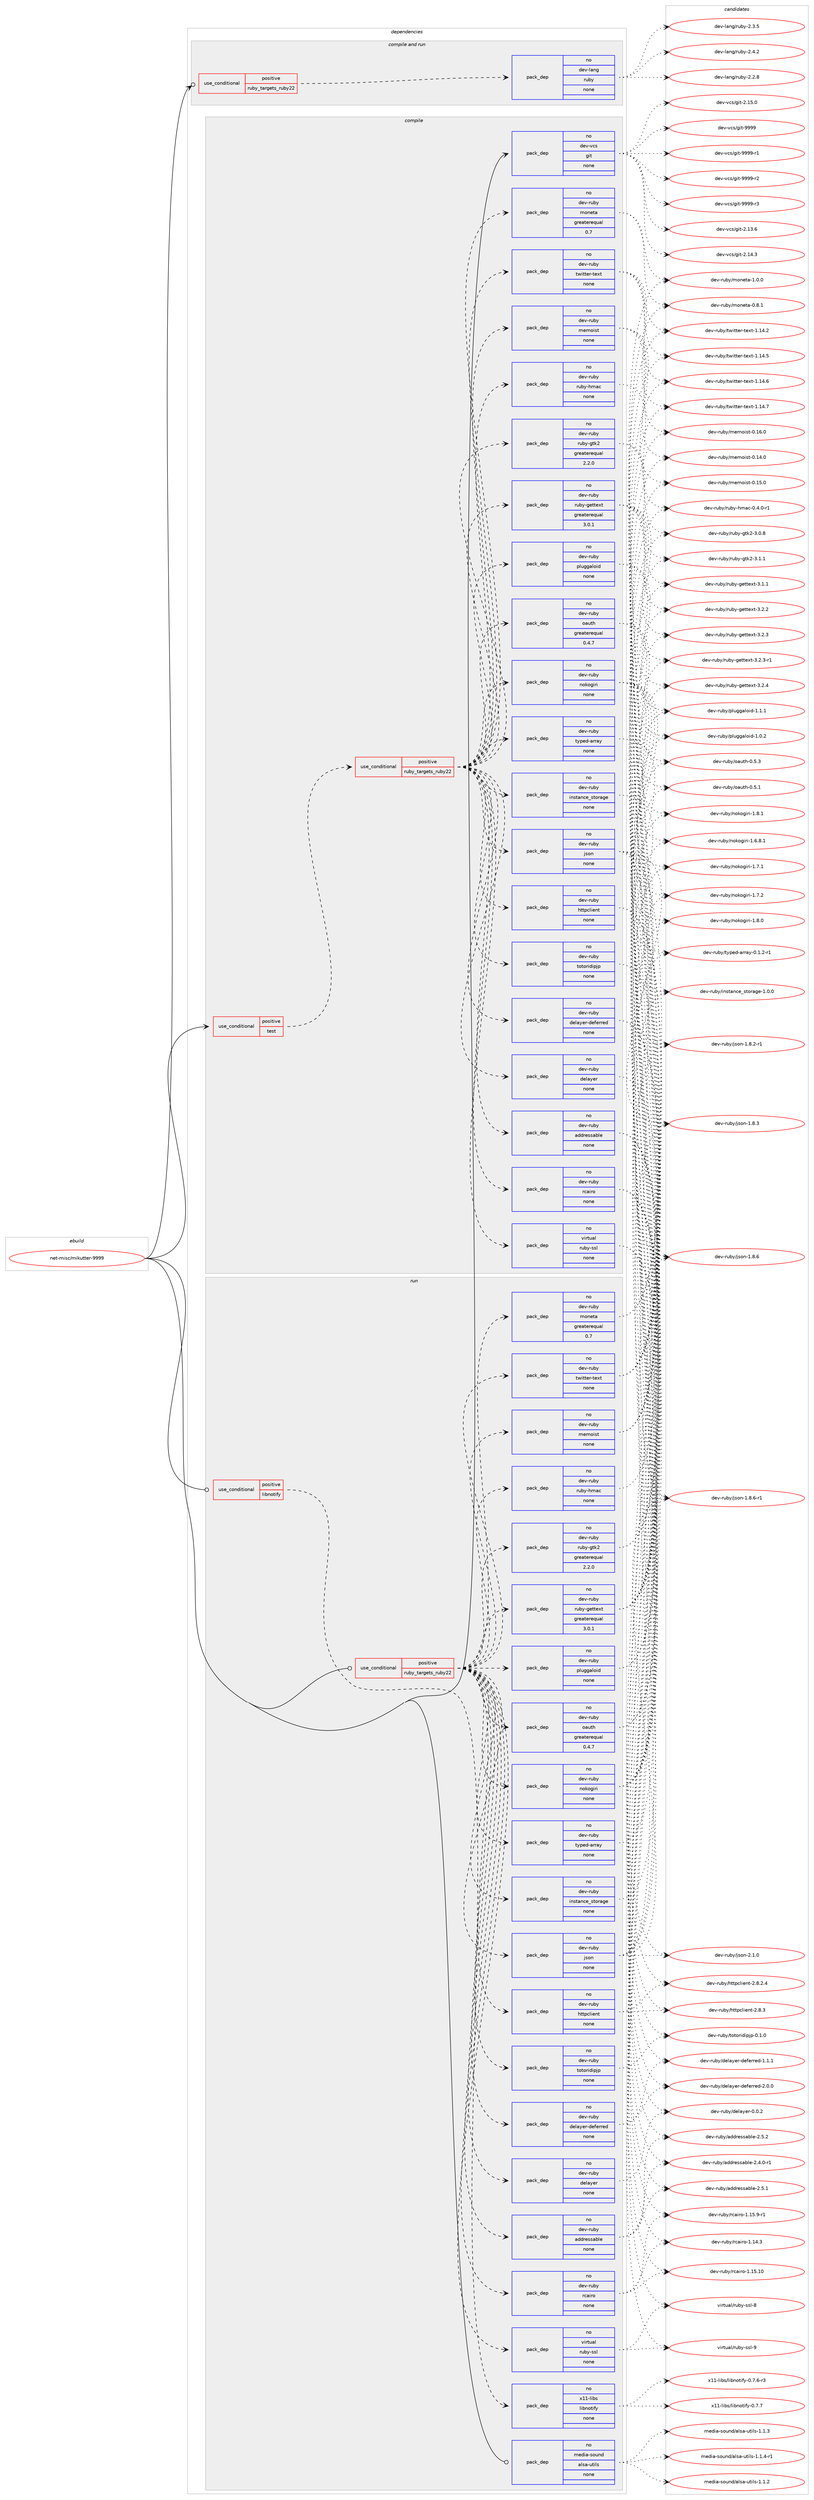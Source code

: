 digraph prolog {

# *************
# Graph options
# *************

newrank=true;
concentrate=true;
compound=true;
graph [rankdir=LR,fontname=Helvetica,fontsize=10,ranksep=1.5];#, ranksep=2.5, nodesep=0.2];
edge  [arrowhead=vee];
node  [fontname=Helvetica,fontsize=10];

# **********
# The ebuild
# **********

subgraph cluster_leftcol {
color=gray;
rank=same;
label=<<i>ebuild</i>>;
id [label="net-misc/mikutter-9999", color=red, width=4, href="../net-misc/mikutter-9999.svg"];
}

# ****************
# The dependencies
# ****************

subgraph cluster_midcol {
color=gray;
label=<<i>dependencies</i>>;
subgraph cluster_compile {
fillcolor="#eeeeee";
style=filled;
label=<<i>compile</i>>;
subgraph cond105874 {
dependency427347 [label=<<TABLE BORDER="0" CELLBORDER="1" CELLSPACING="0" CELLPADDING="4"><TR><TD ROWSPAN="3" CELLPADDING="10">use_conditional</TD></TR><TR><TD>positive</TD></TR><TR><TD>test</TD></TR></TABLE>>, shape=none, color=red];
subgraph cond105875 {
dependency427348 [label=<<TABLE BORDER="0" CELLBORDER="1" CELLSPACING="0" CELLPADDING="4"><TR><TD ROWSPAN="3" CELLPADDING="10">use_conditional</TD></TR><TR><TD>positive</TD></TR><TR><TD>ruby_targets_ruby22</TD></TR></TABLE>>, shape=none, color=red];
subgraph pack314235 {
dependency427349 [label=<<TABLE BORDER="0" CELLBORDER="1" CELLSPACING="0" CELLPADDING="4" WIDTH="220"><TR><TD ROWSPAN="6" CELLPADDING="30">pack_dep</TD></TR><TR><TD WIDTH="110">no</TD></TR><TR><TD>dev-ruby</TD></TR><TR><TD>addressable</TD></TR><TR><TD>none</TD></TR><TR><TD></TD></TR></TABLE>>, shape=none, color=blue];
}
dependency427348:e -> dependency427349:w [weight=20,style="dashed",arrowhead="vee"];
subgraph pack314236 {
dependency427350 [label=<<TABLE BORDER="0" CELLBORDER="1" CELLSPACING="0" CELLPADDING="4" WIDTH="220"><TR><TD ROWSPAN="6" CELLPADDING="30">pack_dep</TD></TR><TR><TD WIDTH="110">no</TD></TR><TR><TD>dev-ruby</TD></TR><TR><TD>delayer</TD></TR><TR><TD>none</TD></TR><TR><TD></TD></TR></TABLE>>, shape=none, color=blue];
}
dependency427348:e -> dependency427350:w [weight=20,style="dashed",arrowhead="vee"];
subgraph pack314237 {
dependency427351 [label=<<TABLE BORDER="0" CELLBORDER="1" CELLSPACING="0" CELLPADDING="4" WIDTH="220"><TR><TD ROWSPAN="6" CELLPADDING="30">pack_dep</TD></TR><TR><TD WIDTH="110">no</TD></TR><TR><TD>dev-ruby</TD></TR><TR><TD>delayer-deferred</TD></TR><TR><TD>none</TD></TR><TR><TD></TD></TR></TABLE>>, shape=none, color=blue];
}
dependency427348:e -> dependency427351:w [weight=20,style="dashed",arrowhead="vee"];
subgraph pack314238 {
dependency427352 [label=<<TABLE BORDER="0" CELLBORDER="1" CELLSPACING="0" CELLPADDING="4" WIDTH="220"><TR><TD ROWSPAN="6" CELLPADDING="30">pack_dep</TD></TR><TR><TD WIDTH="110">no</TD></TR><TR><TD>dev-ruby</TD></TR><TR><TD>httpclient</TD></TR><TR><TD>none</TD></TR><TR><TD></TD></TR></TABLE>>, shape=none, color=blue];
}
dependency427348:e -> dependency427352:w [weight=20,style="dashed",arrowhead="vee"];
subgraph pack314239 {
dependency427353 [label=<<TABLE BORDER="0" CELLBORDER="1" CELLSPACING="0" CELLPADDING="4" WIDTH="220"><TR><TD ROWSPAN="6" CELLPADDING="30">pack_dep</TD></TR><TR><TD WIDTH="110">no</TD></TR><TR><TD>dev-ruby</TD></TR><TR><TD>json</TD></TR><TR><TD>none</TD></TR><TR><TD></TD></TR></TABLE>>, shape=none, color=blue];
}
dependency427348:e -> dependency427353:w [weight=20,style="dashed",arrowhead="vee"];
subgraph pack314240 {
dependency427354 [label=<<TABLE BORDER="0" CELLBORDER="1" CELLSPACING="0" CELLPADDING="4" WIDTH="220"><TR><TD ROWSPAN="6" CELLPADDING="30">pack_dep</TD></TR><TR><TD WIDTH="110">no</TD></TR><TR><TD>dev-ruby</TD></TR><TR><TD>instance_storage</TD></TR><TR><TD>none</TD></TR><TR><TD></TD></TR></TABLE>>, shape=none, color=blue];
}
dependency427348:e -> dependency427354:w [weight=20,style="dashed",arrowhead="vee"];
subgraph pack314241 {
dependency427355 [label=<<TABLE BORDER="0" CELLBORDER="1" CELLSPACING="0" CELLPADDING="4" WIDTH="220"><TR><TD ROWSPAN="6" CELLPADDING="30">pack_dep</TD></TR><TR><TD WIDTH="110">no</TD></TR><TR><TD>dev-ruby</TD></TR><TR><TD>memoist</TD></TR><TR><TD>none</TD></TR><TR><TD></TD></TR></TABLE>>, shape=none, color=blue];
}
dependency427348:e -> dependency427355:w [weight=20,style="dashed",arrowhead="vee"];
subgraph pack314242 {
dependency427356 [label=<<TABLE BORDER="0" CELLBORDER="1" CELLSPACING="0" CELLPADDING="4" WIDTH="220"><TR><TD ROWSPAN="6" CELLPADDING="30">pack_dep</TD></TR><TR><TD WIDTH="110">no</TD></TR><TR><TD>dev-ruby</TD></TR><TR><TD>moneta</TD></TR><TR><TD>greaterequal</TD></TR><TR><TD>0.7</TD></TR></TABLE>>, shape=none, color=blue];
}
dependency427348:e -> dependency427356:w [weight=20,style="dashed",arrowhead="vee"];
subgraph pack314243 {
dependency427357 [label=<<TABLE BORDER="0" CELLBORDER="1" CELLSPACING="0" CELLPADDING="4" WIDTH="220"><TR><TD ROWSPAN="6" CELLPADDING="30">pack_dep</TD></TR><TR><TD WIDTH="110">no</TD></TR><TR><TD>dev-ruby</TD></TR><TR><TD>nokogiri</TD></TR><TR><TD>none</TD></TR><TR><TD></TD></TR></TABLE>>, shape=none, color=blue];
}
dependency427348:e -> dependency427357:w [weight=20,style="dashed",arrowhead="vee"];
subgraph pack314244 {
dependency427358 [label=<<TABLE BORDER="0" CELLBORDER="1" CELLSPACING="0" CELLPADDING="4" WIDTH="220"><TR><TD ROWSPAN="6" CELLPADDING="30">pack_dep</TD></TR><TR><TD WIDTH="110">no</TD></TR><TR><TD>dev-ruby</TD></TR><TR><TD>oauth</TD></TR><TR><TD>greaterequal</TD></TR><TR><TD>0.4.7</TD></TR></TABLE>>, shape=none, color=blue];
}
dependency427348:e -> dependency427358:w [weight=20,style="dashed",arrowhead="vee"];
subgraph pack314245 {
dependency427359 [label=<<TABLE BORDER="0" CELLBORDER="1" CELLSPACING="0" CELLPADDING="4" WIDTH="220"><TR><TD ROWSPAN="6" CELLPADDING="30">pack_dep</TD></TR><TR><TD WIDTH="110">no</TD></TR><TR><TD>dev-ruby</TD></TR><TR><TD>pluggaloid</TD></TR><TR><TD>none</TD></TR><TR><TD></TD></TR></TABLE>>, shape=none, color=blue];
}
dependency427348:e -> dependency427359:w [weight=20,style="dashed",arrowhead="vee"];
subgraph pack314246 {
dependency427360 [label=<<TABLE BORDER="0" CELLBORDER="1" CELLSPACING="0" CELLPADDING="4" WIDTH="220"><TR><TD ROWSPAN="6" CELLPADDING="30">pack_dep</TD></TR><TR><TD WIDTH="110">no</TD></TR><TR><TD>dev-ruby</TD></TR><TR><TD>rcairo</TD></TR><TR><TD>none</TD></TR><TR><TD></TD></TR></TABLE>>, shape=none, color=blue];
}
dependency427348:e -> dependency427360:w [weight=20,style="dashed",arrowhead="vee"];
subgraph pack314247 {
dependency427361 [label=<<TABLE BORDER="0" CELLBORDER="1" CELLSPACING="0" CELLPADDING="4" WIDTH="220"><TR><TD ROWSPAN="6" CELLPADDING="30">pack_dep</TD></TR><TR><TD WIDTH="110">no</TD></TR><TR><TD>dev-ruby</TD></TR><TR><TD>ruby-gettext</TD></TR><TR><TD>greaterequal</TD></TR><TR><TD>3.0.1</TD></TR></TABLE>>, shape=none, color=blue];
}
dependency427348:e -> dependency427361:w [weight=20,style="dashed",arrowhead="vee"];
subgraph pack314248 {
dependency427362 [label=<<TABLE BORDER="0" CELLBORDER="1" CELLSPACING="0" CELLPADDING="4" WIDTH="220"><TR><TD ROWSPAN="6" CELLPADDING="30">pack_dep</TD></TR><TR><TD WIDTH="110">no</TD></TR><TR><TD>dev-ruby</TD></TR><TR><TD>ruby-gtk2</TD></TR><TR><TD>greaterequal</TD></TR><TR><TD>2.2.0</TD></TR></TABLE>>, shape=none, color=blue];
}
dependency427348:e -> dependency427362:w [weight=20,style="dashed",arrowhead="vee"];
subgraph pack314249 {
dependency427363 [label=<<TABLE BORDER="0" CELLBORDER="1" CELLSPACING="0" CELLPADDING="4" WIDTH="220"><TR><TD ROWSPAN="6" CELLPADDING="30">pack_dep</TD></TR><TR><TD WIDTH="110">no</TD></TR><TR><TD>dev-ruby</TD></TR><TR><TD>ruby-hmac</TD></TR><TR><TD>none</TD></TR><TR><TD></TD></TR></TABLE>>, shape=none, color=blue];
}
dependency427348:e -> dependency427363:w [weight=20,style="dashed",arrowhead="vee"];
subgraph pack314250 {
dependency427364 [label=<<TABLE BORDER="0" CELLBORDER="1" CELLSPACING="0" CELLPADDING="4" WIDTH="220"><TR><TD ROWSPAN="6" CELLPADDING="30">pack_dep</TD></TR><TR><TD WIDTH="110">no</TD></TR><TR><TD>dev-ruby</TD></TR><TR><TD>totoridipjp</TD></TR><TR><TD>none</TD></TR><TR><TD></TD></TR></TABLE>>, shape=none, color=blue];
}
dependency427348:e -> dependency427364:w [weight=20,style="dashed",arrowhead="vee"];
subgraph pack314251 {
dependency427365 [label=<<TABLE BORDER="0" CELLBORDER="1" CELLSPACING="0" CELLPADDING="4" WIDTH="220"><TR><TD ROWSPAN="6" CELLPADDING="30">pack_dep</TD></TR><TR><TD WIDTH="110">no</TD></TR><TR><TD>dev-ruby</TD></TR><TR><TD>twitter-text</TD></TR><TR><TD>none</TD></TR><TR><TD></TD></TR></TABLE>>, shape=none, color=blue];
}
dependency427348:e -> dependency427365:w [weight=20,style="dashed",arrowhead="vee"];
subgraph pack314252 {
dependency427366 [label=<<TABLE BORDER="0" CELLBORDER="1" CELLSPACING="0" CELLPADDING="4" WIDTH="220"><TR><TD ROWSPAN="6" CELLPADDING="30">pack_dep</TD></TR><TR><TD WIDTH="110">no</TD></TR><TR><TD>dev-ruby</TD></TR><TR><TD>typed-array</TD></TR><TR><TD>none</TD></TR><TR><TD></TD></TR></TABLE>>, shape=none, color=blue];
}
dependency427348:e -> dependency427366:w [weight=20,style="dashed",arrowhead="vee"];
subgraph pack314253 {
dependency427367 [label=<<TABLE BORDER="0" CELLBORDER="1" CELLSPACING="0" CELLPADDING="4" WIDTH="220"><TR><TD ROWSPAN="6" CELLPADDING="30">pack_dep</TD></TR><TR><TD WIDTH="110">no</TD></TR><TR><TD>virtual</TD></TR><TR><TD>ruby-ssl</TD></TR><TR><TD>none</TD></TR><TR><TD></TD></TR></TABLE>>, shape=none, color=blue];
}
dependency427348:e -> dependency427367:w [weight=20,style="dashed",arrowhead="vee"];
}
dependency427347:e -> dependency427348:w [weight=20,style="dashed",arrowhead="vee"];
}
id:e -> dependency427347:w [weight=20,style="solid",arrowhead="vee"];
subgraph pack314254 {
dependency427368 [label=<<TABLE BORDER="0" CELLBORDER="1" CELLSPACING="0" CELLPADDING="4" WIDTH="220"><TR><TD ROWSPAN="6" CELLPADDING="30">pack_dep</TD></TR><TR><TD WIDTH="110">no</TD></TR><TR><TD>dev-vcs</TD></TR><TR><TD>git</TD></TR><TR><TD>none</TD></TR><TR><TD></TD></TR></TABLE>>, shape=none, color=blue];
}
id:e -> dependency427368:w [weight=20,style="solid",arrowhead="vee"];
}
subgraph cluster_compileandrun {
fillcolor="#eeeeee";
style=filled;
label=<<i>compile and run</i>>;
subgraph cond105876 {
dependency427369 [label=<<TABLE BORDER="0" CELLBORDER="1" CELLSPACING="0" CELLPADDING="4"><TR><TD ROWSPAN="3" CELLPADDING="10">use_conditional</TD></TR><TR><TD>positive</TD></TR><TR><TD>ruby_targets_ruby22</TD></TR></TABLE>>, shape=none, color=red];
subgraph pack314255 {
dependency427370 [label=<<TABLE BORDER="0" CELLBORDER="1" CELLSPACING="0" CELLPADDING="4" WIDTH="220"><TR><TD ROWSPAN="6" CELLPADDING="30">pack_dep</TD></TR><TR><TD WIDTH="110">no</TD></TR><TR><TD>dev-lang</TD></TR><TR><TD>ruby</TD></TR><TR><TD>none</TD></TR><TR><TD></TD></TR></TABLE>>, shape=none, color=blue];
}
dependency427369:e -> dependency427370:w [weight=20,style="dashed",arrowhead="vee"];
}
id:e -> dependency427369:w [weight=20,style="solid",arrowhead="odotvee"];
}
subgraph cluster_run {
fillcolor="#eeeeee";
style=filled;
label=<<i>run</i>>;
subgraph cond105877 {
dependency427371 [label=<<TABLE BORDER="0" CELLBORDER="1" CELLSPACING="0" CELLPADDING="4"><TR><TD ROWSPAN="3" CELLPADDING="10">use_conditional</TD></TR><TR><TD>positive</TD></TR><TR><TD>libnotify</TD></TR></TABLE>>, shape=none, color=red];
subgraph pack314256 {
dependency427372 [label=<<TABLE BORDER="0" CELLBORDER="1" CELLSPACING="0" CELLPADDING="4" WIDTH="220"><TR><TD ROWSPAN="6" CELLPADDING="30">pack_dep</TD></TR><TR><TD WIDTH="110">no</TD></TR><TR><TD>x11-libs</TD></TR><TR><TD>libnotify</TD></TR><TR><TD>none</TD></TR><TR><TD></TD></TR></TABLE>>, shape=none, color=blue];
}
dependency427371:e -> dependency427372:w [weight=20,style="dashed",arrowhead="vee"];
}
id:e -> dependency427371:w [weight=20,style="solid",arrowhead="odot"];
subgraph cond105878 {
dependency427373 [label=<<TABLE BORDER="0" CELLBORDER="1" CELLSPACING="0" CELLPADDING="4"><TR><TD ROWSPAN="3" CELLPADDING="10">use_conditional</TD></TR><TR><TD>positive</TD></TR><TR><TD>ruby_targets_ruby22</TD></TR></TABLE>>, shape=none, color=red];
subgraph pack314257 {
dependency427374 [label=<<TABLE BORDER="0" CELLBORDER="1" CELLSPACING="0" CELLPADDING="4" WIDTH="220"><TR><TD ROWSPAN="6" CELLPADDING="30">pack_dep</TD></TR><TR><TD WIDTH="110">no</TD></TR><TR><TD>dev-ruby</TD></TR><TR><TD>addressable</TD></TR><TR><TD>none</TD></TR><TR><TD></TD></TR></TABLE>>, shape=none, color=blue];
}
dependency427373:e -> dependency427374:w [weight=20,style="dashed",arrowhead="vee"];
subgraph pack314258 {
dependency427375 [label=<<TABLE BORDER="0" CELLBORDER="1" CELLSPACING="0" CELLPADDING="4" WIDTH="220"><TR><TD ROWSPAN="6" CELLPADDING="30">pack_dep</TD></TR><TR><TD WIDTH="110">no</TD></TR><TR><TD>dev-ruby</TD></TR><TR><TD>delayer</TD></TR><TR><TD>none</TD></TR><TR><TD></TD></TR></TABLE>>, shape=none, color=blue];
}
dependency427373:e -> dependency427375:w [weight=20,style="dashed",arrowhead="vee"];
subgraph pack314259 {
dependency427376 [label=<<TABLE BORDER="0" CELLBORDER="1" CELLSPACING="0" CELLPADDING="4" WIDTH="220"><TR><TD ROWSPAN="6" CELLPADDING="30">pack_dep</TD></TR><TR><TD WIDTH="110">no</TD></TR><TR><TD>dev-ruby</TD></TR><TR><TD>delayer-deferred</TD></TR><TR><TD>none</TD></TR><TR><TD></TD></TR></TABLE>>, shape=none, color=blue];
}
dependency427373:e -> dependency427376:w [weight=20,style="dashed",arrowhead="vee"];
subgraph pack314260 {
dependency427377 [label=<<TABLE BORDER="0" CELLBORDER="1" CELLSPACING="0" CELLPADDING="4" WIDTH="220"><TR><TD ROWSPAN="6" CELLPADDING="30">pack_dep</TD></TR><TR><TD WIDTH="110">no</TD></TR><TR><TD>dev-ruby</TD></TR><TR><TD>httpclient</TD></TR><TR><TD>none</TD></TR><TR><TD></TD></TR></TABLE>>, shape=none, color=blue];
}
dependency427373:e -> dependency427377:w [weight=20,style="dashed",arrowhead="vee"];
subgraph pack314261 {
dependency427378 [label=<<TABLE BORDER="0" CELLBORDER="1" CELLSPACING="0" CELLPADDING="4" WIDTH="220"><TR><TD ROWSPAN="6" CELLPADDING="30">pack_dep</TD></TR><TR><TD WIDTH="110">no</TD></TR><TR><TD>dev-ruby</TD></TR><TR><TD>json</TD></TR><TR><TD>none</TD></TR><TR><TD></TD></TR></TABLE>>, shape=none, color=blue];
}
dependency427373:e -> dependency427378:w [weight=20,style="dashed",arrowhead="vee"];
subgraph pack314262 {
dependency427379 [label=<<TABLE BORDER="0" CELLBORDER="1" CELLSPACING="0" CELLPADDING="4" WIDTH="220"><TR><TD ROWSPAN="6" CELLPADDING="30">pack_dep</TD></TR><TR><TD WIDTH="110">no</TD></TR><TR><TD>dev-ruby</TD></TR><TR><TD>instance_storage</TD></TR><TR><TD>none</TD></TR><TR><TD></TD></TR></TABLE>>, shape=none, color=blue];
}
dependency427373:e -> dependency427379:w [weight=20,style="dashed",arrowhead="vee"];
subgraph pack314263 {
dependency427380 [label=<<TABLE BORDER="0" CELLBORDER="1" CELLSPACING="0" CELLPADDING="4" WIDTH="220"><TR><TD ROWSPAN="6" CELLPADDING="30">pack_dep</TD></TR><TR><TD WIDTH="110">no</TD></TR><TR><TD>dev-ruby</TD></TR><TR><TD>memoist</TD></TR><TR><TD>none</TD></TR><TR><TD></TD></TR></TABLE>>, shape=none, color=blue];
}
dependency427373:e -> dependency427380:w [weight=20,style="dashed",arrowhead="vee"];
subgraph pack314264 {
dependency427381 [label=<<TABLE BORDER="0" CELLBORDER="1" CELLSPACING="0" CELLPADDING="4" WIDTH="220"><TR><TD ROWSPAN="6" CELLPADDING="30">pack_dep</TD></TR><TR><TD WIDTH="110">no</TD></TR><TR><TD>dev-ruby</TD></TR><TR><TD>moneta</TD></TR><TR><TD>greaterequal</TD></TR><TR><TD>0.7</TD></TR></TABLE>>, shape=none, color=blue];
}
dependency427373:e -> dependency427381:w [weight=20,style="dashed",arrowhead="vee"];
subgraph pack314265 {
dependency427382 [label=<<TABLE BORDER="0" CELLBORDER="1" CELLSPACING="0" CELLPADDING="4" WIDTH="220"><TR><TD ROWSPAN="6" CELLPADDING="30">pack_dep</TD></TR><TR><TD WIDTH="110">no</TD></TR><TR><TD>dev-ruby</TD></TR><TR><TD>nokogiri</TD></TR><TR><TD>none</TD></TR><TR><TD></TD></TR></TABLE>>, shape=none, color=blue];
}
dependency427373:e -> dependency427382:w [weight=20,style="dashed",arrowhead="vee"];
subgraph pack314266 {
dependency427383 [label=<<TABLE BORDER="0" CELLBORDER="1" CELLSPACING="0" CELLPADDING="4" WIDTH="220"><TR><TD ROWSPAN="6" CELLPADDING="30">pack_dep</TD></TR><TR><TD WIDTH="110">no</TD></TR><TR><TD>dev-ruby</TD></TR><TR><TD>oauth</TD></TR><TR><TD>greaterequal</TD></TR><TR><TD>0.4.7</TD></TR></TABLE>>, shape=none, color=blue];
}
dependency427373:e -> dependency427383:w [weight=20,style="dashed",arrowhead="vee"];
subgraph pack314267 {
dependency427384 [label=<<TABLE BORDER="0" CELLBORDER="1" CELLSPACING="0" CELLPADDING="4" WIDTH="220"><TR><TD ROWSPAN="6" CELLPADDING="30">pack_dep</TD></TR><TR><TD WIDTH="110">no</TD></TR><TR><TD>dev-ruby</TD></TR><TR><TD>pluggaloid</TD></TR><TR><TD>none</TD></TR><TR><TD></TD></TR></TABLE>>, shape=none, color=blue];
}
dependency427373:e -> dependency427384:w [weight=20,style="dashed",arrowhead="vee"];
subgraph pack314268 {
dependency427385 [label=<<TABLE BORDER="0" CELLBORDER="1" CELLSPACING="0" CELLPADDING="4" WIDTH="220"><TR><TD ROWSPAN="6" CELLPADDING="30">pack_dep</TD></TR><TR><TD WIDTH="110">no</TD></TR><TR><TD>dev-ruby</TD></TR><TR><TD>rcairo</TD></TR><TR><TD>none</TD></TR><TR><TD></TD></TR></TABLE>>, shape=none, color=blue];
}
dependency427373:e -> dependency427385:w [weight=20,style="dashed",arrowhead="vee"];
subgraph pack314269 {
dependency427386 [label=<<TABLE BORDER="0" CELLBORDER="1" CELLSPACING="0" CELLPADDING="4" WIDTH="220"><TR><TD ROWSPAN="6" CELLPADDING="30">pack_dep</TD></TR><TR><TD WIDTH="110">no</TD></TR><TR><TD>dev-ruby</TD></TR><TR><TD>ruby-gettext</TD></TR><TR><TD>greaterequal</TD></TR><TR><TD>3.0.1</TD></TR></TABLE>>, shape=none, color=blue];
}
dependency427373:e -> dependency427386:w [weight=20,style="dashed",arrowhead="vee"];
subgraph pack314270 {
dependency427387 [label=<<TABLE BORDER="0" CELLBORDER="1" CELLSPACING="0" CELLPADDING="4" WIDTH="220"><TR><TD ROWSPAN="6" CELLPADDING="30">pack_dep</TD></TR><TR><TD WIDTH="110">no</TD></TR><TR><TD>dev-ruby</TD></TR><TR><TD>ruby-gtk2</TD></TR><TR><TD>greaterequal</TD></TR><TR><TD>2.2.0</TD></TR></TABLE>>, shape=none, color=blue];
}
dependency427373:e -> dependency427387:w [weight=20,style="dashed",arrowhead="vee"];
subgraph pack314271 {
dependency427388 [label=<<TABLE BORDER="0" CELLBORDER="1" CELLSPACING="0" CELLPADDING="4" WIDTH="220"><TR><TD ROWSPAN="6" CELLPADDING="30">pack_dep</TD></TR><TR><TD WIDTH="110">no</TD></TR><TR><TD>dev-ruby</TD></TR><TR><TD>ruby-hmac</TD></TR><TR><TD>none</TD></TR><TR><TD></TD></TR></TABLE>>, shape=none, color=blue];
}
dependency427373:e -> dependency427388:w [weight=20,style="dashed",arrowhead="vee"];
subgraph pack314272 {
dependency427389 [label=<<TABLE BORDER="0" CELLBORDER="1" CELLSPACING="0" CELLPADDING="4" WIDTH="220"><TR><TD ROWSPAN="6" CELLPADDING="30">pack_dep</TD></TR><TR><TD WIDTH="110">no</TD></TR><TR><TD>dev-ruby</TD></TR><TR><TD>totoridipjp</TD></TR><TR><TD>none</TD></TR><TR><TD></TD></TR></TABLE>>, shape=none, color=blue];
}
dependency427373:e -> dependency427389:w [weight=20,style="dashed",arrowhead="vee"];
subgraph pack314273 {
dependency427390 [label=<<TABLE BORDER="0" CELLBORDER="1" CELLSPACING="0" CELLPADDING="4" WIDTH="220"><TR><TD ROWSPAN="6" CELLPADDING="30">pack_dep</TD></TR><TR><TD WIDTH="110">no</TD></TR><TR><TD>dev-ruby</TD></TR><TR><TD>twitter-text</TD></TR><TR><TD>none</TD></TR><TR><TD></TD></TR></TABLE>>, shape=none, color=blue];
}
dependency427373:e -> dependency427390:w [weight=20,style="dashed",arrowhead="vee"];
subgraph pack314274 {
dependency427391 [label=<<TABLE BORDER="0" CELLBORDER="1" CELLSPACING="0" CELLPADDING="4" WIDTH="220"><TR><TD ROWSPAN="6" CELLPADDING="30">pack_dep</TD></TR><TR><TD WIDTH="110">no</TD></TR><TR><TD>dev-ruby</TD></TR><TR><TD>typed-array</TD></TR><TR><TD>none</TD></TR><TR><TD></TD></TR></TABLE>>, shape=none, color=blue];
}
dependency427373:e -> dependency427391:w [weight=20,style="dashed",arrowhead="vee"];
subgraph pack314275 {
dependency427392 [label=<<TABLE BORDER="0" CELLBORDER="1" CELLSPACING="0" CELLPADDING="4" WIDTH="220"><TR><TD ROWSPAN="6" CELLPADDING="30">pack_dep</TD></TR><TR><TD WIDTH="110">no</TD></TR><TR><TD>virtual</TD></TR><TR><TD>ruby-ssl</TD></TR><TR><TD>none</TD></TR><TR><TD></TD></TR></TABLE>>, shape=none, color=blue];
}
dependency427373:e -> dependency427392:w [weight=20,style="dashed",arrowhead="vee"];
}
id:e -> dependency427373:w [weight=20,style="solid",arrowhead="odot"];
subgraph pack314276 {
dependency427393 [label=<<TABLE BORDER="0" CELLBORDER="1" CELLSPACING="0" CELLPADDING="4" WIDTH="220"><TR><TD ROWSPAN="6" CELLPADDING="30">pack_dep</TD></TR><TR><TD WIDTH="110">no</TD></TR><TR><TD>media-sound</TD></TR><TR><TD>alsa-utils</TD></TR><TR><TD>none</TD></TR><TR><TD></TD></TR></TABLE>>, shape=none, color=blue];
}
id:e -> dependency427393:w [weight=20,style="solid",arrowhead="odot"];
}
}

# **************
# The candidates
# **************

subgraph cluster_choices {
rank=same;
color=gray;
label=<<i>candidates</i>>;

subgraph choice314235 {
color=black;
nodesep=1;
choice1001011184511411798121479710010011410111511597981081014550465246484511449 [label="dev-ruby/addressable-2.4.0-r1", color=red, width=4,href="../dev-ruby/addressable-2.4.0-r1.svg"];
choice100101118451141179812147971001001141011151159798108101455046534649 [label="dev-ruby/addressable-2.5.1", color=red, width=4,href="../dev-ruby/addressable-2.5.1.svg"];
choice100101118451141179812147971001001141011151159798108101455046534650 [label="dev-ruby/addressable-2.5.2", color=red, width=4,href="../dev-ruby/addressable-2.5.2.svg"];
dependency427349:e -> choice1001011184511411798121479710010011410111511597981081014550465246484511449:w [style=dotted,weight="100"];
dependency427349:e -> choice100101118451141179812147971001001141011151159798108101455046534649:w [style=dotted,weight="100"];
dependency427349:e -> choice100101118451141179812147971001001141011151159798108101455046534650:w [style=dotted,weight="100"];
}
subgraph choice314236 {
color=black;
nodesep=1;
choice10010111845114117981214710010110897121101114454846484650 [label="dev-ruby/delayer-0.0.2", color=red, width=4,href="../dev-ruby/delayer-0.0.2.svg"];
dependency427350:e -> choice10010111845114117981214710010110897121101114454846484650:w [style=dotted,weight="100"];
}
subgraph choice314237 {
color=black;
nodesep=1;
choice1001011184511411798121471001011089712110111445100101102101114114101100454946494649 [label="dev-ruby/delayer-deferred-1.1.1", color=red, width=4,href="../dev-ruby/delayer-deferred-1.1.1.svg"];
choice1001011184511411798121471001011089712110111445100101102101114114101100455046484648 [label="dev-ruby/delayer-deferred-2.0.0", color=red, width=4,href="../dev-ruby/delayer-deferred-2.0.0.svg"];
dependency427351:e -> choice1001011184511411798121471001011089712110111445100101102101114114101100454946494649:w [style=dotted,weight="100"];
dependency427351:e -> choice1001011184511411798121471001011089712110111445100101102101114114101100455046484648:w [style=dotted,weight="100"];
}
subgraph choice314238 {
color=black;
nodesep=1;
choice100101118451141179812147104116116112991081051011101164550465646504652 [label="dev-ruby/httpclient-2.8.2.4", color=red, width=4,href="../dev-ruby/httpclient-2.8.2.4.svg"];
choice10010111845114117981214710411611611299108105101110116455046564651 [label="dev-ruby/httpclient-2.8.3", color=red, width=4,href="../dev-ruby/httpclient-2.8.3.svg"];
dependency427352:e -> choice100101118451141179812147104116116112991081051011101164550465646504652:w [style=dotted,weight="100"];
dependency427352:e -> choice10010111845114117981214710411611611299108105101110116455046564651:w [style=dotted,weight="100"];
}
subgraph choice314239 {
color=black;
nodesep=1;
choice1001011184511411798121471061151111104549465646504511449 [label="dev-ruby/json-1.8.2-r1", color=red, width=4,href="../dev-ruby/json-1.8.2-r1.svg"];
choice100101118451141179812147106115111110454946564651 [label="dev-ruby/json-1.8.3", color=red, width=4,href="../dev-ruby/json-1.8.3.svg"];
choice100101118451141179812147106115111110454946564654 [label="dev-ruby/json-1.8.6", color=red, width=4,href="../dev-ruby/json-1.8.6.svg"];
choice1001011184511411798121471061151111104549465646544511449 [label="dev-ruby/json-1.8.6-r1", color=red, width=4,href="../dev-ruby/json-1.8.6-r1.svg"];
choice100101118451141179812147106115111110455046494648 [label="dev-ruby/json-2.1.0", color=red, width=4,href="../dev-ruby/json-2.1.0.svg"];
dependency427353:e -> choice1001011184511411798121471061151111104549465646504511449:w [style=dotted,weight="100"];
dependency427353:e -> choice100101118451141179812147106115111110454946564651:w [style=dotted,weight="100"];
dependency427353:e -> choice100101118451141179812147106115111110454946564654:w [style=dotted,weight="100"];
dependency427353:e -> choice1001011184511411798121471061151111104549465646544511449:w [style=dotted,weight="100"];
dependency427353:e -> choice100101118451141179812147106115111110455046494648:w [style=dotted,weight="100"];
}
subgraph choice314240 {
color=black;
nodesep=1;
choice10010111845114117981214710511011511697110991019511511611111497103101454946484648 [label="dev-ruby/instance_storage-1.0.0", color=red, width=4,href="../dev-ruby/instance_storage-1.0.0.svg"];
dependency427354:e -> choice10010111845114117981214710511011511697110991019511511611111497103101454946484648:w [style=dotted,weight="100"];
}
subgraph choice314241 {
color=black;
nodesep=1;
choice10010111845114117981214710910110911110511511645484649524648 [label="dev-ruby/memoist-0.14.0", color=red, width=4,href="../dev-ruby/memoist-0.14.0.svg"];
choice10010111845114117981214710910110911110511511645484649534648 [label="dev-ruby/memoist-0.15.0", color=red, width=4,href="../dev-ruby/memoist-0.15.0.svg"];
choice10010111845114117981214710910110911110511511645484649544648 [label="dev-ruby/memoist-0.16.0", color=red, width=4,href="../dev-ruby/memoist-0.16.0.svg"];
dependency427355:e -> choice10010111845114117981214710910110911110511511645484649524648:w [style=dotted,weight="100"];
dependency427355:e -> choice10010111845114117981214710910110911110511511645484649534648:w [style=dotted,weight="100"];
dependency427355:e -> choice10010111845114117981214710910110911110511511645484649544648:w [style=dotted,weight="100"];
}
subgraph choice314242 {
color=black;
nodesep=1;
choice10010111845114117981214710911111010111697454846564649 [label="dev-ruby/moneta-0.8.1", color=red, width=4,href="../dev-ruby/moneta-0.8.1.svg"];
choice10010111845114117981214710911111010111697454946484648 [label="dev-ruby/moneta-1.0.0", color=red, width=4,href="../dev-ruby/moneta-1.0.0.svg"];
dependency427356:e -> choice10010111845114117981214710911111010111697454846564649:w [style=dotted,weight="100"];
dependency427356:e -> choice10010111845114117981214710911111010111697454946484648:w [style=dotted,weight="100"];
}
subgraph choice314243 {
color=black;
nodesep=1;
choice1001011184511411798121471101111071111031051141054549465446564649 [label="dev-ruby/nokogiri-1.6.8.1", color=red, width=4,href="../dev-ruby/nokogiri-1.6.8.1.svg"];
choice100101118451141179812147110111107111103105114105454946554649 [label="dev-ruby/nokogiri-1.7.1", color=red, width=4,href="../dev-ruby/nokogiri-1.7.1.svg"];
choice100101118451141179812147110111107111103105114105454946554650 [label="dev-ruby/nokogiri-1.7.2", color=red, width=4,href="../dev-ruby/nokogiri-1.7.2.svg"];
choice100101118451141179812147110111107111103105114105454946564648 [label="dev-ruby/nokogiri-1.8.0", color=red, width=4,href="../dev-ruby/nokogiri-1.8.0.svg"];
choice100101118451141179812147110111107111103105114105454946564649 [label="dev-ruby/nokogiri-1.8.1", color=red, width=4,href="../dev-ruby/nokogiri-1.8.1.svg"];
dependency427357:e -> choice1001011184511411798121471101111071111031051141054549465446564649:w [style=dotted,weight="100"];
dependency427357:e -> choice100101118451141179812147110111107111103105114105454946554649:w [style=dotted,weight="100"];
dependency427357:e -> choice100101118451141179812147110111107111103105114105454946554650:w [style=dotted,weight="100"];
dependency427357:e -> choice100101118451141179812147110111107111103105114105454946564648:w [style=dotted,weight="100"];
dependency427357:e -> choice100101118451141179812147110111107111103105114105454946564649:w [style=dotted,weight="100"];
}
subgraph choice314244 {
color=black;
nodesep=1;
choice10010111845114117981214711197117116104454846534649 [label="dev-ruby/oauth-0.5.1", color=red, width=4,href="../dev-ruby/oauth-0.5.1.svg"];
choice10010111845114117981214711197117116104454846534651 [label="dev-ruby/oauth-0.5.3", color=red, width=4,href="../dev-ruby/oauth-0.5.3.svg"];
dependency427358:e -> choice10010111845114117981214711197117116104454846534649:w [style=dotted,weight="100"];
dependency427358:e -> choice10010111845114117981214711197117116104454846534651:w [style=dotted,weight="100"];
}
subgraph choice314245 {
color=black;
nodesep=1;
choice10010111845114117981214711210811710310397108111105100454946484650 [label="dev-ruby/pluggaloid-1.0.2", color=red, width=4,href="../dev-ruby/pluggaloid-1.0.2.svg"];
choice10010111845114117981214711210811710310397108111105100454946494649 [label="dev-ruby/pluggaloid-1.1.1", color=red, width=4,href="../dev-ruby/pluggaloid-1.1.1.svg"];
dependency427359:e -> choice10010111845114117981214711210811710310397108111105100454946484650:w [style=dotted,weight="100"];
dependency427359:e -> choice10010111845114117981214711210811710310397108111105100454946494649:w [style=dotted,weight="100"];
}
subgraph choice314246 {
color=black;
nodesep=1;
choice100101118451141179812147114999710511411145494649524651 [label="dev-ruby/rcairo-1.14.3", color=red, width=4,href="../dev-ruby/rcairo-1.14.3.svg"];
choice10010111845114117981214711499971051141114549464953464948 [label="dev-ruby/rcairo-1.15.10", color=red, width=4,href="../dev-ruby/rcairo-1.15.10.svg"];
choice1001011184511411798121471149997105114111454946495346574511449 [label="dev-ruby/rcairo-1.15.9-r1", color=red, width=4,href="../dev-ruby/rcairo-1.15.9-r1.svg"];
dependency427360:e -> choice100101118451141179812147114999710511411145494649524651:w [style=dotted,weight="100"];
dependency427360:e -> choice10010111845114117981214711499971051141114549464953464948:w [style=dotted,weight="100"];
dependency427360:e -> choice1001011184511411798121471149997105114111454946495346574511449:w [style=dotted,weight="100"];
}
subgraph choice314247 {
color=black;
nodesep=1;
choice1001011184511411798121471141179812145103101116116101120116455146494649 [label="dev-ruby/ruby-gettext-3.1.1", color=red, width=4,href="../dev-ruby/ruby-gettext-3.1.1.svg"];
choice1001011184511411798121471141179812145103101116116101120116455146504650 [label="dev-ruby/ruby-gettext-3.2.2", color=red, width=4,href="../dev-ruby/ruby-gettext-3.2.2.svg"];
choice1001011184511411798121471141179812145103101116116101120116455146504651 [label="dev-ruby/ruby-gettext-3.2.3", color=red, width=4,href="../dev-ruby/ruby-gettext-3.2.3.svg"];
choice10010111845114117981214711411798121451031011161161011201164551465046514511449 [label="dev-ruby/ruby-gettext-3.2.3-r1", color=red, width=4,href="../dev-ruby/ruby-gettext-3.2.3-r1.svg"];
choice1001011184511411798121471141179812145103101116116101120116455146504652 [label="dev-ruby/ruby-gettext-3.2.4", color=red, width=4,href="../dev-ruby/ruby-gettext-3.2.4.svg"];
dependency427361:e -> choice1001011184511411798121471141179812145103101116116101120116455146494649:w [style=dotted,weight="100"];
dependency427361:e -> choice1001011184511411798121471141179812145103101116116101120116455146504650:w [style=dotted,weight="100"];
dependency427361:e -> choice1001011184511411798121471141179812145103101116116101120116455146504651:w [style=dotted,weight="100"];
dependency427361:e -> choice10010111845114117981214711411798121451031011161161011201164551465046514511449:w [style=dotted,weight="100"];
dependency427361:e -> choice1001011184511411798121471141179812145103101116116101120116455146504652:w [style=dotted,weight="100"];
}
subgraph choice314248 {
color=black;
nodesep=1;
choice100101118451141179812147114117981214510311610750455146484656 [label="dev-ruby/ruby-gtk2-3.0.8", color=red, width=4,href="../dev-ruby/ruby-gtk2-3.0.8.svg"];
choice100101118451141179812147114117981214510311610750455146494649 [label="dev-ruby/ruby-gtk2-3.1.1", color=red, width=4,href="../dev-ruby/ruby-gtk2-3.1.1.svg"];
dependency427362:e -> choice100101118451141179812147114117981214510311610750455146484656:w [style=dotted,weight="100"];
dependency427362:e -> choice100101118451141179812147114117981214510311610750455146494649:w [style=dotted,weight="100"];
}
subgraph choice314249 {
color=black;
nodesep=1;
choice100101118451141179812147114117981214510410997994548465246484511449 [label="dev-ruby/ruby-hmac-0.4.0-r1", color=red, width=4,href="../dev-ruby/ruby-hmac-0.4.0-r1.svg"];
dependency427363:e -> choice100101118451141179812147114117981214510410997994548465246484511449:w [style=dotted,weight="100"];
}
subgraph choice314250 {
color=black;
nodesep=1;
choice100101118451141179812147116111116111114105100105112106112454846494648 [label="dev-ruby/totoridipjp-0.1.0", color=red, width=4,href="../dev-ruby/totoridipjp-0.1.0.svg"];
dependency427364:e -> choice100101118451141179812147116111116111114105100105112106112454846494648:w [style=dotted,weight="100"];
}
subgraph choice314251 {
color=black;
nodesep=1;
choice1001011184511411798121471161191051161161011144511610112011645494649524650 [label="dev-ruby/twitter-text-1.14.2", color=red, width=4,href="../dev-ruby/twitter-text-1.14.2.svg"];
choice1001011184511411798121471161191051161161011144511610112011645494649524653 [label="dev-ruby/twitter-text-1.14.5", color=red, width=4,href="../dev-ruby/twitter-text-1.14.5.svg"];
choice1001011184511411798121471161191051161161011144511610112011645494649524654 [label="dev-ruby/twitter-text-1.14.6", color=red, width=4,href="../dev-ruby/twitter-text-1.14.6.svg"];
choice1001011184511411798121471161191051161161011144511610112011645494649524655 [label="dev-ruby/twitter-text-1.14.7", color=red, width=4,href="../dev-ruby/twitter-text-1.14.7.svg"];
dependency427365:e -> choice1001011184511411798121471161191051161161011144511610112011645494649524650:w [style=dotted,weight="100"];
dependency427365:e -> choice1001011184511411798121471161191051161161011144511610112011645494649524653:w [style=dotted,weight="100"];
dependency427365:e -> choice1001011184511411798121471161191051161161011144511610112011645494649524654:w [style=dotted,weight="100"];
dependency427365:e -> choice1001011184511411798121471161191051161161011144511610112011645494649524655:w [style=dotted,weight="100"];
}
subgraph choice314252 {
color=black;
nodesep=1;
choice1001011184511411798121471161211121011004597114114971214548464946504511449 [label="dev-ruby/typed-array-0.1.2-r1", color=red, width=4,href="../dev-ruby/typed-array-0.1.2-r1.svg"];
dependency427366:e -> choice1001011184511411798121471161211121011004597114114971214548464946504511449:w [style=dotted,weight="100"];
}
subgraph choice314253 {
color=black;
nodesep=1;
choice118105114116117971084711411798121451151151084556 [label="virtual/ruby-ssl-8", color=red, width=4,href="../virtual/ruby-ssl-8.svg"];
choice118105114116117971084711411798121451151151084557 [label="virtual/ruby-ssl-9", color=red, width=4,href="../virtual/ruby-ssl-9.svg"];
dependency427367:e -> choice118105114116117971084711411798121451151151084556:w [style=dotted,weight="100"];
dependency427367:e -> choice118105114116117971084711411798121451151151084557:w [style=dotted,weight="100"];
}
subgraph choice314254 {
color=black;
nodesep=1;
choice10010111845118991154710310511645504649514654 [label="dev-vcs/git-2.13.6", color=red, width=4,href="../dev-vcs/git-2.13.6.svg"];
choice10010111845118991154710310511645504649524651 [label="dev-vcs/git-2.14.3", color=red, width=4,href="../dev-vcs/git-2.14.3.svg"];
choice10010111845118991154710310511645504649534648 [label="dev-vcs/git-2.15.0", color=red, width=4,href="../dev-vcs/git-2.15.0.svg"];
choice1001011184511899115471031051164557575757 [label="dev-vcs/git-9999", color=red, width=4,href="../dev-vcs/git-9999.svg"];
choice10010111845118991154710310511645575757574511449 [label="dev-vcs/git-9999-r1", color=red, width=4,href="../dev-vcs/git-9999-r1.svg"];
choice10010111845118991154710310511645575757574511450 [label="dev-vcs/git-9999-r2", color=red, width=4,href="../dev-vcs/git-9999-r2.svg"];
choice10010111845118991154710310511645575757574511451 [label="dev-vcs/git-9999-r3", color=red, width=4,href="../dev-vcs/git-9999-r3.svg"];
dependency427368:e -> choice10010111845118991154710310511645504649514654:w [style=dotted,weight="100"];
dependency427368:e -> choice10010111845118991154710310511645504649524651:w [style=dotted,weight="100"];
dependency427368:e -> choice10010111845118991154710310511645504649534648:w [style=dotted,weight="100"];
dependency427368:e -> choice1001011184511899115471031051164557575757:w [style=dotted,weight="100"];
dependency427368:e -> choice10010111845118991154710310511645575757574511449:w [style=dotted,weight="100"];
dependency427368:e -> choice10010111845118991154710310511645575757574511450:w [style=dotted,weight="100"];
dependency427368:e -> choice10010111845118991154710310511645575757574511451:w [style=dotted,weight="100"];
}
subgraph choice314255 {
color=black;
nodesep=1;
choice10010111845108971101034711411798121455046504656 [label="dev-lang/ruby-2.2.8", color=red, width=4,href="../dev-lang/ruby-2.2.8.svg"];
choice10010111845108971101034711411798121455046514653 [label="dev-lang/ruby-2.3.5", color=red, width=4,href="../dev-lang/ruby-2.3.5.svg"];
choice10010111845108971101034711411798121455046524650 [label="dev-lang/ruby-2.4.2", color=red, width=4,href="../dev-lang/ruby-2.4.2.svg"];
dependency427370:e -> choice10010111845108971101034711411798121455046504656:w [style=dotted,weight="100"];
dependency427370:e -> choice10010111845108971101034711411798121455046514653:w [style=dotted,weight="100"];
dependency427370:e -> choice10010111845108971101034711411798121455046524650:w [style=dotted,weight="100"];
}
subgraph choice314256 {
color=black;
nodesep=1;
choice1204949451081059811547108105981101111161051021214548465546544511451 [label="x11-libs/libnotify-0.7.6-r3", color=red, width=4,href="../x11-libs/libnotify-0.7.6-r3.svg"];
choice120494945108105981154710810598110111116105102121454846554655 [label="x11-libs/libnotify-0.7.7", color=red, width=4,href="../x11-libs/libnotify-0.7.7.svg"];
dependency427372:e -> choice1204949451081059811547108105981101111161051021214548465546544511451:w [style=dotted,weight="100"];
dependency427372:e -> choice120494945108105981154710810598110111116105102121454846554655:w [style=dotted,weight="100"];
}
subgraph choice314257 {
color=black;
nodesep=1;
choice1001011184511411798121479710010011410111511597981081014550465246484511449 [label="dev-ruby/addressable-2.4.0-r1", color=red, width=4,href="../dev-ruby/addressable-2.4.0-r1.svg"];
choice100101118451141179812147971001001141011151159798108101455046534649 [label="dev-ruby/addressable-2.5.1", color=red, width=4,href="../dev-ruby/addressable-2.5.1.svg"];
choice100101118451141179812147971001001141011151159798108101455046534650 [label="dev-ruby/addressable-2.5.2", color=red, width=4,href="../dev-ruby/addressable-2.5.2.svg"];
dependency427374:e -> choice1001011184511411798121479710010011410111511597981081014550465246484511449:w [style=dotted,weight="100"];
dependency427374:e -> choice100101118451141179812147971001001141011151159798108101455046534649:w [style=dotted,weight="100"];
dependency427374:e -> choice100101118451141179812147971001001141011151159798108101455046534650:w [style=dotted,weight="100"];
}
subgraph choice314258 {
color=black;
nodesep=1;
choice10010111845114117981214710010110897121101114454846484650 [label="dev-ruby/delayer-0.0.2", color=red, width=4,href="../dev-ruby/delayer-0.0.2.svg"];
dependency427375:e -> choice10010111845114117981214710010110897121101114454846484650:w [style=dotted,weight="100"];
}
subgraph choice314259 {
color=black;
nodesep=1;
choice1001011184511411798121471001011089712110111445100101102101114114101100454946494649 [label="dev-ruby/delayer-deferred-1.1.1", color=red, width=4,href="../dev-ruby/delayer-deferred-1.1.1.svg"];
choice1001011184511411798121471001011089712110111445100101102101114114101100455046484648 [label="dev-ruby/delayer-deferred-2.0.0", color=red, width=4,href="../dev-ruby/delayer-deferred-2.0.0.svg"];
dependency427376:e -> choice1001011184511411798121471001011089712110111445100101102101114114101100454946494649:w [style=dotted,weight="100"];
dependency427376:e -> choice1001011184511411798121471001011089712110111445100101102101114114101100455046484648:w [style=dotted,weight="100"];
}
subgraph choice314260 {
color=black;
nodesep=1;
choice100101118451141179812147104116116112991081051011101164550465646504652 [label="dev-ruby/httpclient-2.8.2.4", color=red, width=4,href="../dev-ruby/httpclient-2.8.2.4.svg"];
choice10010111845114117981214710411611611299108105101110116455046564651 [label="dev-ruby/httpclient-2.8.3", color=red, width=4,href="../dev-ruby/httpclient-2.8.3.svg"];
dependency427377:e -> choice100101118451141179812147104116116112991081051011101164550465646504652:w [style=dotted,weight="100"];
dependency427377:e -> choice10010111845114117981214710411611611299108105101110116455046564651:w [style=dotted,weight="100"];
}
subgraph choice314261 {
color=black;
nodesep=1;
choice1001011184511411798121471061151111104549465646504511449 [label="dev-ruby/json-1.8.2-r1", color=red, width=4,href="../dev-ruby/json-1.8.2-r1.svg"];
choice100101118451141179812147106115111110454946564651 [label="dev-ruby/json-1.8.3", color=red, width=4,href="../dev-ruby/json-1.8.3.svg"];
choice100101118451141179812147106115111110454946564654 [label="dev-ruby/json-1.8.6", color=red, width=4,href="../dev-ruby/json-1.8.6.svg"];
choice1001011184511411798121471061151111104549465646544511449 [label="dev-ruby/json-1.8.6-r1", color=red, width=4,href="../dev-ruby/json-1.8.6-r1.svg"];
choice100101118451141179812147106115111110455046494648 [label="dev-ruby/json-2.1.0", color=red, width=4,href="../dev-ruby/json-2.1.0.svg"];
dependency427378:e -> choice1001011184511411798121471061151111104549465646504511449:w [style=dotted,weight="100"];
dependency427378:e -> choice100101118451141179812147106115111110454946564651:w [style=dotted,weight="100"];
dependency427378:e -> choice100101118451141179812147106115111110454946564654:w [style=dotted,weight="100"];
dependency427378:e -> choice1001011184511411798121471061151111104549465646544511449:w [style=dotted,weight="100"];
dependency427378:e -> choice100101118451141179812147106115111110455046494648:w [style=dotted,weight="100"];
}
subgraph choice314262 {
color=black;
nodesep=1;
choice10010111845114117981214710511011511697110991019511511611111497103101454946484648 [label="dev-ruby/instance_storage-1.0.0", color=red, width=4,href="../dev-ruby/instance_storage-1.0.0.svg"];
dependency427379:e -> choice10010111845114117981214710511011511697110991019511511611111497103101454946484648:w [style=dotted,weight="100"];
}
subgraph choice314263 {
color=black;
nodesep=1;
choice10010111845114117981214710910110911110511511645484649524648 [label="dev-ruby/memoist-0.14.0", color=red, width=4,href="../dev-ruby/memoist-0.14.0.svg"];
choice10010111845114117981214710910110911110511511645484649534648 [label="dev-ruby/memoist-0.15.0", color=red, width=4,href="../dev-ruby/memoist-0.15.0.svg"];
choice10010111845114117981214710910110911110511511645484649544648 [label="dev-ruby/memoist-0.16.0", color=red, width=4,href="../dev-ruby/memoist-0.16.0.svg"];
dependency427380:e -> choice10010111845114117981214710910110911110511511645484649524648:w [style=dotted,weight="100"];
dependency427380:e -> choice10010111845114117981214710910110911110511511645484649534648:w [style=dotted,weight="100"];
dependency427380:e -> choice10010111845114117981214710910110911110511511645484649544648:w [style=dotted,weight="100"];
}
subgraph choice314264 {
color=black;
nodesep=1;
choice10010111845114117981214710911111010111697454846564649 [label="dev-ruby/moneta-0.8.1", color=red, width=4,href="../dev-ruby/moneta-0.8.1.svg"];
choice10010111845114117981214710911111010111697454946484648 [label="dev-ruby/moneta-1.0.0", color=red, width=4,href="../dev-ruby/moneta-1.0.0.svg"];
dependency427381:e -> choice10010111845114117981214710911111010111697454846564649:w [style=dotted,weight="100"];
dependency427381:e -> choice10010111845114117981214710911111010111697454946484648:w [style=dotted,weight="100"];
}
subgraph choice314265 {
color=black;
nodesep=1;
choice1001011184511411798121471101111071111031051141054549465446564649 [label="dev-ruby/nokogiri-1.6.8.1", color=red, width=4,href="../dev-ruby/nokogiri-1.6.8.1.svg"];
choice100101118451141179812147110111107111103105114105454946554649 [label="dev-ruby/nokogiri-1.7.1", color=red, width=4,href="../dev-ruby/nokogiri-1.7.1.svg"];
choice100101118451141179812147110111107111103105114105454946554650 [label="dev-ruby/nokogiri-1.7.2", color=red, width=4,href="../dev-ruby/nokogiri-1.7.2.svg"];
choice100101118451141179812147110111107111103105114105454946564648 [label="dev-ruby/nokogiri-1.8.0", color=red, width=4,href="../dev-ruby/nokogiri-1.8.0.svg"];
choice100101118451141179812147110111107111103105114105454946564649 [label="dev-ruby/nokogiri-1.8.1", color=red, width=4,href="../dev-ruby/nokogiri-1.8.1.svg"];
dependency427382:e -> choice1001011184511411798121471101111071111031051141054549465446564649:w [style=dotted,weight="100"];
dependency427382:e -> choice100101118451141179812147110111107111103105114105454946554649:w [style=dotted,weight="100"];
dependency427382:e -> choice100101118451141179812147110111107111103105114105454946554650:w [style=dotted,weight="100"];
dependency427382:e -> choice100101118451141179812147110111107111103105114105454946564648:w [style=dotted,weight="100"];
dependency427382:e -> choice100101118451141179812147110111107111103105114105454946564649:w [style=dotted,weight="100"];
}
subgraph choice314266 {
color=black;
nodesep=1;
choice10010111845114117981214711197117116104454846534649 [label="dev-ruby/oauth-0.5.1", color=red, width=4,href="../dev-ruby/oauth-0.5.1.svg"];
choice10010111845114117981214711197117116104454846534651 [label="dev-ruby/oauth-0.5.3", color=red, width=4,href="../dev-ruby/oauth-0.5.3.svg"];
dependency427383:e -> choice10010111845114117981214711197117116104454846534649:w [style=dotted,weight="100"];
dependency427383:e -> choice10010111845114117981214711197117116104454846534651:w [style=dotted,weight="100"];
}
subgraph choice314267 {
color=black;
nodesep=1;
choice10010111845114117981214711210811710310397108111105100454946484650 [label="dev-ruby/pluggaloid-1.0.2", color=red, width=4,href="../dev-ruby/pluggaloid-1.0.2.svg"];
choice10010111845114117981214711210811710310397108111105100454946494649 [label="dev-ruby/pluggaloid-1.1.1", color=red, width=4,href="../dev-ruby/pluggaloid-1.1.1.svg"];
dependency427384:e -> choice10010111845114117981214711210811710310397108111105100454946484650:w [style=dotted,weight="100"];
dependency427384:e -> choice10010111845114117981214711210811710310397108111105100454946494649:w [style=dotted,weight="100"];
}
subgraph choice314268 {
color=black;
nodesep=1;
choice100101118451141179812147114999710511411145494649524651 [label="dev-ruby/rcairo-1.14.3", color=red, width=4,href="../dev-ruby/rcairo-1.14.3.svg"];
choice10010111845114117981214711499971051141114549464953464948 [label="dev-ruby/rcairo-1.15.10", color=red, width=4,href="../dev-ruby/rcairo-1.15.10.svg"];
choice1001011184511411798121471149997105114111454946495346574511449 [label="dev-ruby/rcairo-1.15.9-r1", color=red, width=4,href="../dev-ruby/rcairo-1.15.9-r1.svg"];
dependency427385:e -> choice100101118451141179812147114999710511411145494649524651:w [style=dotted,weight="100"];
dependency427385:e -> choice10010111845114117981214711499971051141114549464953464948:w [style=dotted,weight="100"];
dependency427385:e -> choice1001011184511411798121471149997105114111454946495346574511449:w [style=dotted,weight="100"];
}
subgraph choice314269 {
color=black;
nodesep=1;
choice1001011184511411798121471141179812145103101116116101120116455146494649 [label="dev-ruby/ruby-gettext-3.1.1", color=red, width=4,href="../dev-ruby/ruby-gettext-3.1.1.svg"];
choice1001011184511411798121471141179812145103101116116101120116455146504650 [label="dev-ruby/ruby-gettext-3.2.2", color=red, width=4,href="../dev-ruby/ruby-gettext-3.2.2.svg"];
choice1001011184511411798121471141179812145103101116116101120116455146504651 [label="dev-ruby/ruby-gettext-3.2.3", color=red, width=4,href="../dev-ruby/ruby-gettext-3.2.3.svg"];
choice10010111845114117981214711411798121451031011161161011201164551465046514511449 [label="dev-ruby/ruby-gettext-3.2.3-r1", color=red, width=4,href="../dev-ruby/ruby-gettext-3.2.3-r1.svg"];
choice1001011184511411798121471141179812145103101116116101120116455146504652 [label="dev-ruby/ruby-gettext-3.2.4", color=red, width=4,href="../dev-ruby/ruby-gettext-3.2.4.svg"];
dependency427386:e -> choice1001011184511411798121471141179812145103101116116101120116455146494649:w [style=dotted,weight="100"];
dependency427386:e -> choice1001011184511411798121471141179812145103101116116101120116455146504650:w [style=dotted,weight="100"];
dependency427386:e -> choice1001011184511411798121471141179812145103101116116101120116455146504651:w [style=dotted,weight="100"];
dependency427386:e -> choice10010111845114117981214711411798121451031011161161011201164551465046514511449:w [style=dotted,weight="100"];
dependency427386:e -> choice1001011184511411798121471141179812145103101116116101120116455146504652:w [style=dotted,weight="100"];
}
subgraph choice314270 {
color=black;
nodesep=1;
choice100101118451141179812147114117981214510311610750455146484656 [label="dev-ruby/ruby-gtk2-3.0.8", color=red, width=4,href="../dev-ruby/ruby-gtk2-3.0.8.svg"];
choice100101118451141179812147114117981214510311610750455146494649 [label="dev-ruby/ruby-gtk2-3.1.1", color=red, width=4,href="../dev-ruby/ruby-gtk2-3.1.1.svg"];
dependency427387:e -> choice100101118451141179812147114117981214510311610750455146484656:w [style=dotted,weight="100"];
dependency427387:e -> choice100101118451141179812147114117981214510311610750455146494649:w [style=dotted,weight="100"];
}
subgraph choice314271 {
color=black;
nodesep=1;
choice100101118451141179812147114117981214510410997994548465246484511449 [label="dev-ruby/ruby-hmac-0.4.0-r1", color=red, width=4,href="../dev-ruby/ruby-hmac-0.4.0-r1.svg"];
dependency427388:e -> choice100101118451141179812147114117981214510410997994548465246484511449:w [style=dotted,weight="100"];
}
subgraph choice314272 {
color=black;
nodesep=1;
choice100101118451141179812147116111116111114105100105112106112454846494648 [label="dev-ruby/totoridipjp-0.1.0", color=red, width=4,href="../dev-ruby/totoridipjp-0.1.0.svg"];
dependency427389:e -> choice100101118451141179812147116111116111114105100105112106112454846494648:w [style=dotted,weight="100"];
}
subgraph choice314273 {
color=black;
nodesep=1;
choice1001011184511411798121471161191051161161011144511610112011645494649524650 [label="dev-ruby/twitter-text-1.14.2", color=red, width=4,href="../dev-ruby/twitter-text-1.14.2.svg"];
choice1001011184511411798121471161191051161161011144511610112011645494649524653 [label="dev-ruby/twitter-text-1.14.5", color=red, width=4,href="../dev-ruby/twitter-text-1.14.5.svg"];
choice1001011184511411798121471161191051161161011144511610112011645494649524654 [label="dev-ruby/twitter-text-1.14.6", color=red, width=4,href="../dev-ruby/twitter-text-1.14.6.svg"];
choice1001011184511411798121471161191051161161011144511610112011645494649524655 [label="dev-ruby/twitter-text-1.14.7", color=red, width=4,href="../dev-ruby/twitter-text-1.14.7.svg"];
dependency427390:e -> choice1001011184511411798121471161191051161161011144511610112011645494649524650:w [style=dotted,weight="100"];
dependency427390:e -> choice1001011184511411798121471161191051161161011144511610112011645494649524653:w [style=dotted,weight="100"];
dependency427390:e -> choice1001011184511411798121471161191051161161011144511610112011645494649524654:w [style=dotted,weight="100"];
dependency427390:e -> choice1001011184511411798121471161191051161161011144511610112011645494649524655:w [style=dotted,weight="100"];
}
subgraph choice314274 {
color=black;
nodesep=1;
choice1001011184511411798121471161211121011004597114114971214548464946504511449 [label="dev-ruby/typed-array-0.1.2-r1", color=red, width=4,href="../dev-ruby/typed-array-0.1.2-r1.svg"];
dependency427391:e -> choice1001011184511411798121471161211121011004597114114971214548464946504511449:w [style=dotted,weight="100"];
}
subgraph choice314275 {
color=black;
nodesep=1;
choice118105114116117971084711411798121451151151084556 [label="virtual/ruby-ssl-8", color=red, width=4,href="../virtual/ruby-ssl-8.svg"];
choice118105114116117971084711411798121451151151084557 [label="virtual/ruby-ssl-9", color=red, width=4,href="../virtual/ruby-ssl-9.svg"];
dependency427392:e -> choice118105114116117971084711411798121451151151084556:w [style=dotted,weight="100"];
dependency427392:e -> choice118105114116117971084711411798121451151151084557:w [style=dotted,weight="100"];
}
subgraph choice314276 {
color=black;
nodesep=1;
choice109101100105974511511111711010047971081159745117116105108115454946494650 [label="media-sound/alsa-utils-1.1.2", color=red, width=4,href="../media-sound/alsa-utils-1.1.2.svg"];
choice109101100105974511511111711010047971081159745117116105108115454946494651 [label="media-sound/alsa-utils-1.1.3", color=red, width=4,href="../media-sound/alsa-utils-1.1.3.svg"];
choice1091011001059745115111117110100479710811597451171161051081154549464946524511449 [label="media-sound/alsa-utils-1.1.4-r1", color=red, width=4,href="../media-sound/alsa-utils-1.1.4-r1.svg"];
dependency427393:e -> choice109101100105974511511111711010047971081159745117116105108115454946494650:w [style=dotted,weight="100"];
dependency427393:e -> choice109101100105974511511111711010047971081159745117116105108115454946494651:w [style=dotted,weight="100"];
dependency427393:e -> choice1091011001059745115111117110100479710811597451171161051081154549464946524511449:w [style=dotted,weight="100"];
}
}

}
